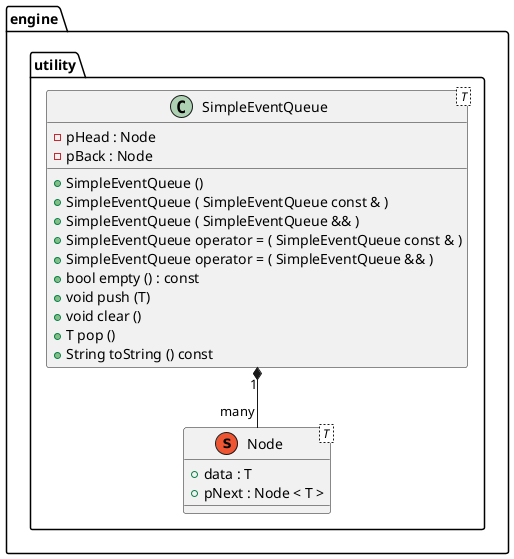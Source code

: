 @startuml

!startsub SIMPLEEVENTQUEUE

namespace engine {
    namespace utility {
        class SimpleEventQueue < T > {
            - pHead : Node
            - pBack : Node
            + SimpleEventQueue ()
            + SimpleEventQueue ( SimpleEventQueue const & )
            + SimpleEventQueue ( SimpleEventQueue && )
            + SimpleEventQueue operator = ( SimpleEventQueue const & )
            + SimpleEventQueue operator = ( SimpleEventQueue && )
            + bool empty () : const
            + void push (T)
            + void clear ()
            + T pop ()
            + String toString () const
        }
    }
}

!endsub

!startsub PRIVATE

namespace engine {
    namespace utility {
        class Node < T > <<(s,ee5533)>> {
            + data : T
            + pNext : Node < T >
        }

        SimpleEventQueue "1" *-- "many" Node
    }
}

!endsub

@enduml